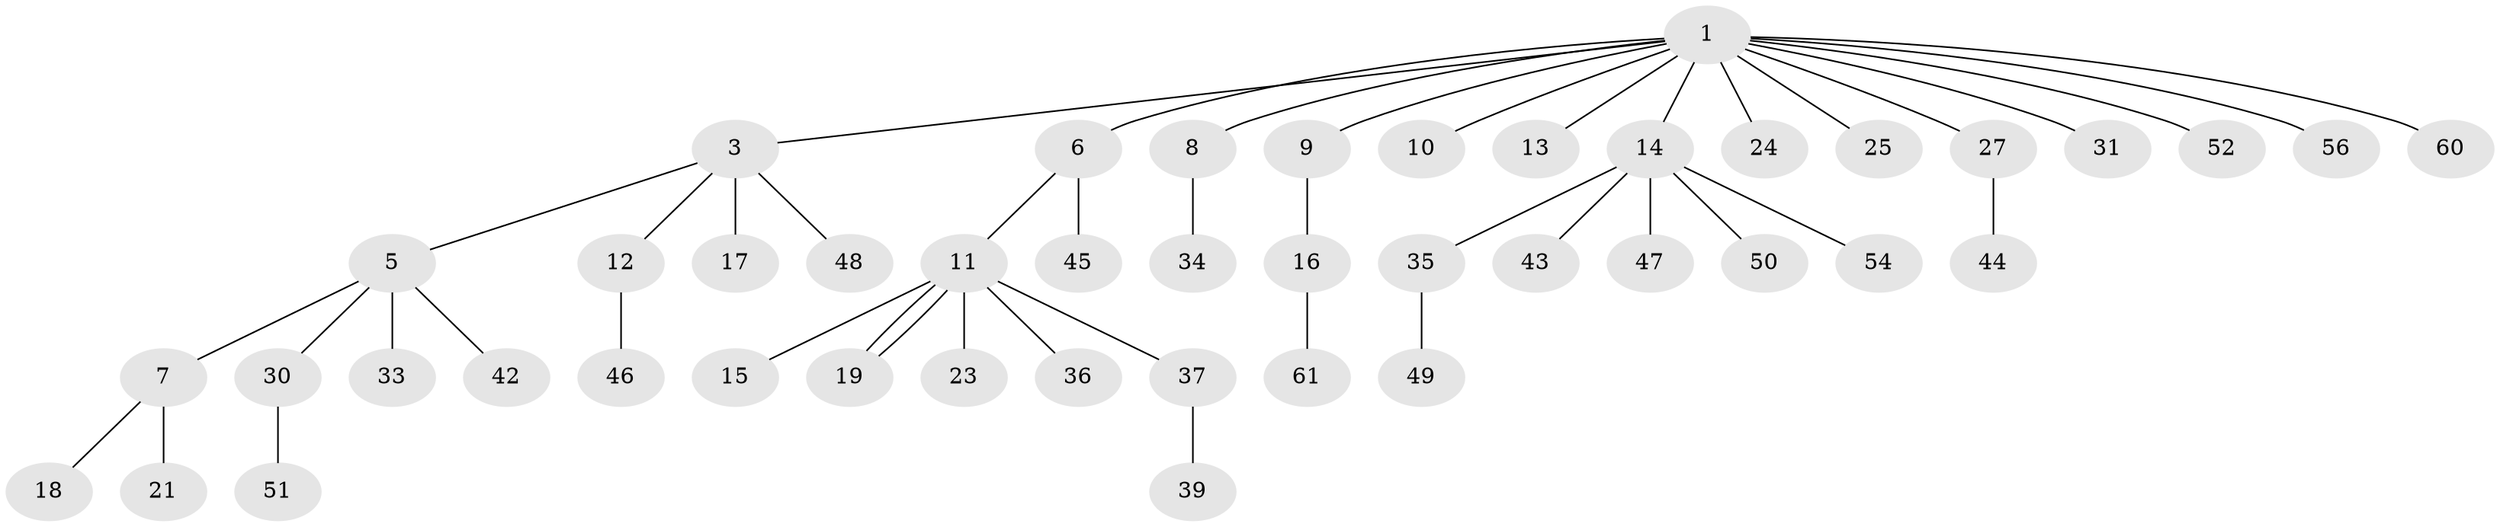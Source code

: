 // original degree distribution, {2: 0.14754098360655737, 14: 0.01639344262295082, 4: 0.04918032786885246, 3: 0.09836065573770492, 6: 0.01639344262295082, 1: 0.639344262295082, 8: 0.01639344262295082, 7: 0.01639344262295082}
// Generated by graph-tools (version 1.1) at 2025/41/03/06/25 10:41:50]
// undirected, 45 vertices, 45 edges
graph export_dot {
graph [start="1"]
  node [color=gray90,style=filled];
  1 [super="+2"];
  3 [super="+4"];
  5 [super="+22"];
  6 [super="+40"];
  7 [super="+28"];
  8;
  9 [super="+58"];
  10;
  11 [super="+26"];
  12 [super="+59"];
  13 [super="+20"];
  14 [super="+38"];
  15;
  16 [super="+41"];
  17;
  18;
  19;
  21;
  23;
  24 [super="+29"];
  25;
  27;
  30 [super="+32"];
  31;
  33;
  34;
  35;
  36;
  37 [super="+53"];
  39;
  42;
  43;
  44;
  45;
  46 [super="+55"];
  47;
  48;
  49;
  50 [super="+57"];
  51;
  52;
  54;
  56;
  60;
  61;
  1 -- 56;
  1 -- 3;
  1 -- 6;
  1 -- 8;
  1 -- 9;
  1 -- 10;
  1 -- 13;
  1 -- 14;
  1 -- 52;
  1 -- 24;
  1 -- 25;
  1 -- 27;
  1 -- 60;
  1 -- 31;
  3 -- 12;
  3 -- 17;
  3 -- 48;
  3 -- 5;
  5 -- 7;
  5 -- 30;
  5 -- 33;
  5 -- 42;
  6 -- 11;
  6 -- 45;
  7 -- 18;
  7 -- 21;
  8 -- 34;
  9 -- 16;
  11 -- 15;
  11 -- 19;
  11 -- 19;
  11 -- 23;
  11 -- 36;
  11 -- 37;
  12 -- 46;
  14 -- 35;
  14 -- 43;
  14 -- 47;
  14 -- 50;
  14 -- 54;
  16 -- 61;
  27 -- 44;
  30 -- 51;
  35 -- 49;
  37 -- 39;
}
